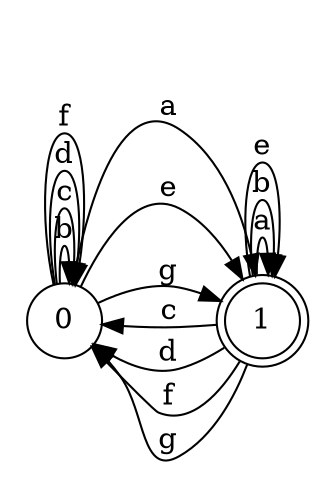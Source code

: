 digraph n2_1 {
__start0 [label="" shape="none"];

rankdir=LR;
size="8,5";

s0 [style="filled", color="black", fillcolor="white" shape="circle", label="0"];
s1 [style="rounded,filled", color="black", fillcolor="white" shape="doublecircle", label="1"];
s0 -> s1 [label="a"];
s0 -> s0 [label="b"];
s0 -> s0 [label="c"];
s0 -> s0 [label="d"];
s0 -> s1 [label="e"];
s0 -> s0 [label="f"];
s0 -> s1 [label="g"];
s1 -> s1 [label="a"];
s1 -> s1 [label="b"];
s1 -> s0 [label="c"];
s1 -> s0 [label="d"];
s1 -> s1 [label="e"];
s1 -> s0 [label="f"];
s1 -> s0 [label="g"];

}